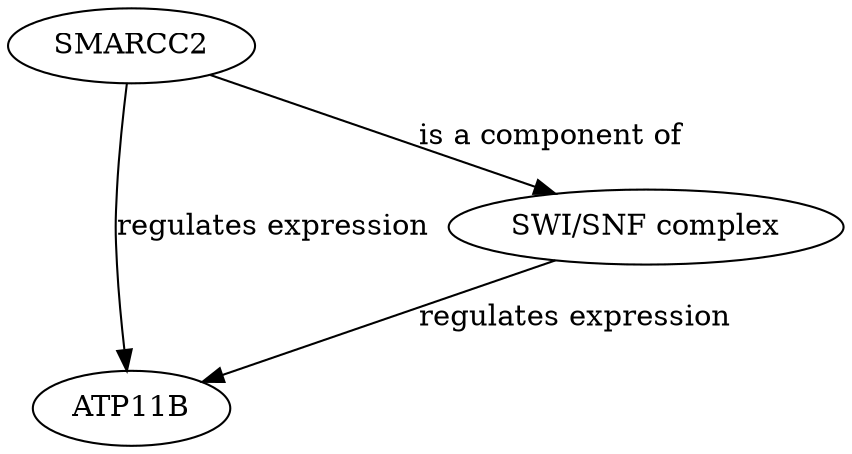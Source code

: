 digraph {
SMARCC2;
ATP11B;
"SWI/SNF complex";
SMARCC2 -> ATP11B [key=0, label="regulates expression", probability=0.6, evidence="SMARCC2 is part of the SWI/SNF complex, which can regulate gene expression, including genes involved in lipid transport such as ATP11B (PMID: 24623306)."];
SMARCC2 -> "SWI/SNF complex" [key=0, label="is a component of", probability=0.9, evidence="SMARCC2 is a core subunit of the SWI/SNF chromatin remodeling complex (PMID: 24623306)."];
"SWI/SNF complex" -> ATP11B [key=0, label="regulates expression", probability=0.6, evidence="SWI/SNF complex can regulate expression of genes involved in lipid transport such as ATP11B (PMID: 24623306)."];
}
